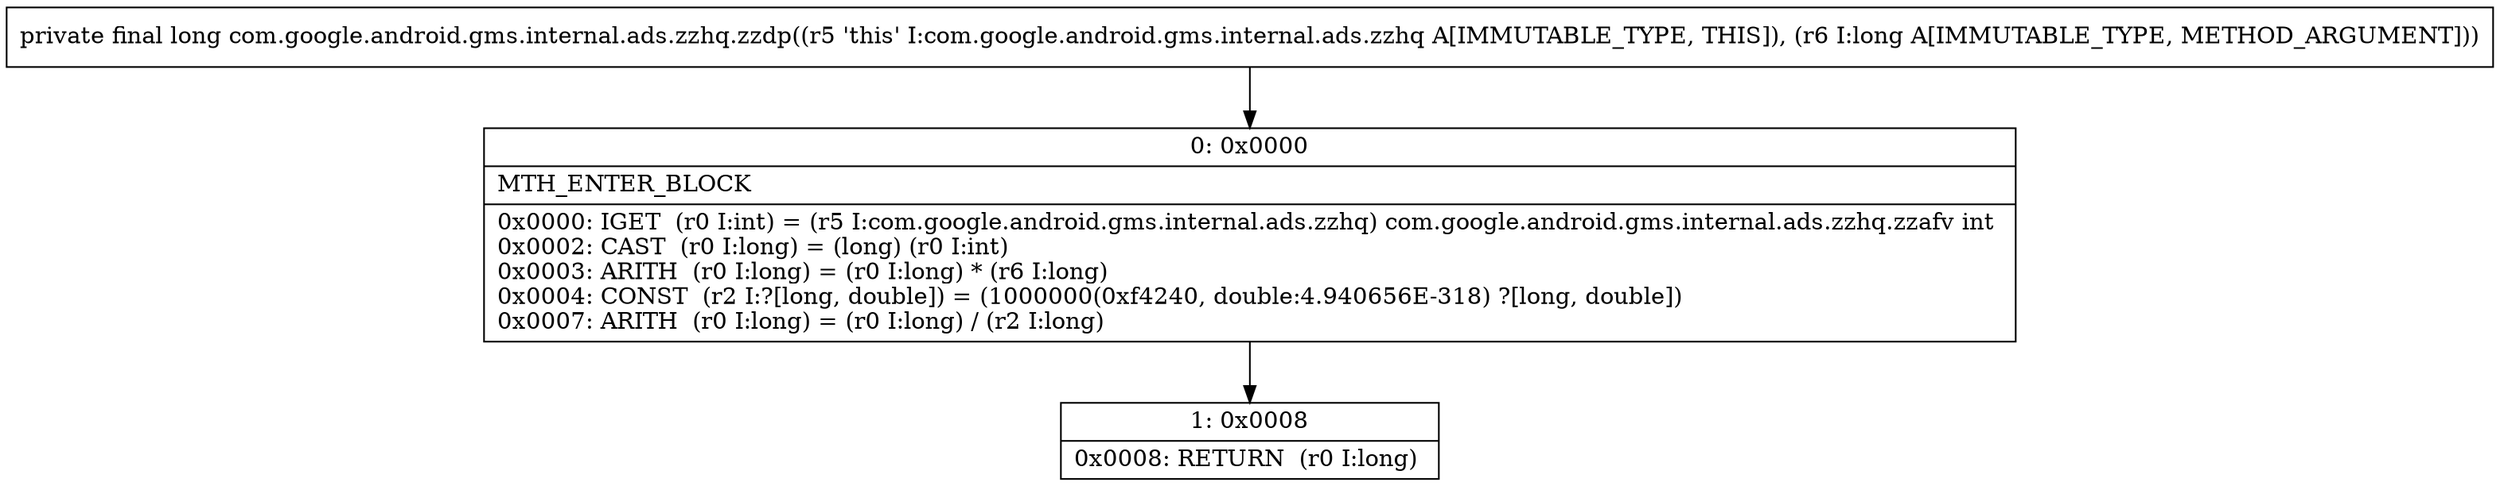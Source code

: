 digraph "CFG forcom.google.android.gms.internal.ads.zzhq.zzdp(J)J" {
Node_0 [shape=record,label="{0\:\ 0x0000|MTH_ENTER_BLOCK\l|0x0000: IGET  (r0 I:int) = (r5 I:com.google.android.gms.internal.ads.zzhq) com.google.android.gms.internal.ads.zzhq.zzafv int \l0x0002: CAST  (r0 I:long) = (long) (r0 I:int) \l0x0003: ARITH  (r0 I:long) = (r0 I:long) * (r6 I:long) \l0x0004: CONST  (r2 I:?[long, double]) = (1000000(0xf4240, double:4.940656E\-318) ?[long, double]) \l0x0007: ARITH  (r0 I:long) = (r0 I:long) \/ (r2 I:long) \l}"];
Node_1 [shape=record,label="{1\:\ 0x0008|0x0008: RETURN  (r0 I:long) \l}"];
MethodNode[shape=record,label="{private final long com.google.android.gms.internal.ads.zzhq.zzdp((r5 'this' I:com.google.android.gms.internal.ads.zzhq A[IMMUTABLE_TYPE, THIS]), (r6 I:long A[IMMUTABLE_TYPE, METHOD_ARGUMENT])) }"];
MethodNode -> Node_0;
Node_0 -> Node_1;
}

